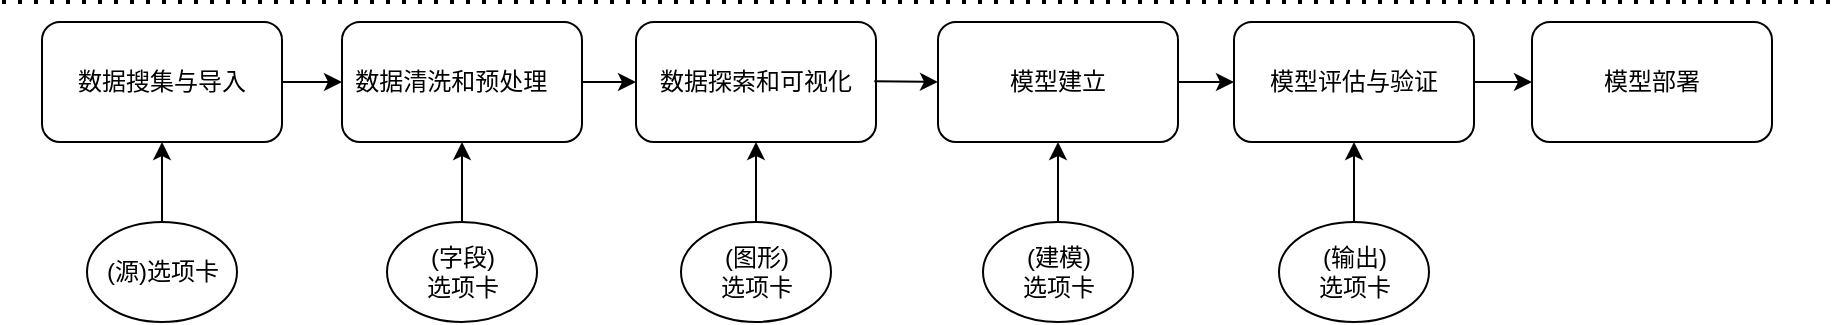 <mxfile version="23.0.2" type="github">
  <diagram name="第 1 页" id="SnYUA65CdviNpR8WSIwn">
    <mxGraphModel dx="957" dy="426" grid="1" gridSize="10" guides="1" tooltips="1" connect="1" arrows="1" fold="1" page="1" pageScale="1" pageWidth="827" pageHeight="1169" math="0" shadow="0">
      <root>
        <mxCell id="0" />
        <mxCell id="1" parent="0" />
        <mxCell id="jjsV2Re7MLpCuUnsC3J1-1" value="数据搜集与导入" style="rounded=1;whiteSpace=wrap;html=1;" parent="1" vertex="1">
          <mxGeometry x="100" y="280" width="120" height="60" as="geometry" />
        </mxCell>
        <mxCell id="jjsV2Re7MLpCuUnsC3J1-2" value="数据清洗和预处理&lt;span style=&quot;white-space: pre;&quot;&gt;&#x9;&lt;/span&gt;" style="rounded=1;whiteSpace=wrap;html=1;" parent="1" vertex="1">
          <mxGeometry x="250" y="280" width="120" height="60" as="geometry" />
        </mxCell>
        <mxCell id="jjsV2Re7MLpCuUnsC3J1-3" value="数据探索和可视化" style="rounded=1;whiteSpace=wrap;html=1;" parent="1" vertex="1">
          <mxGeometry x="397" y="280" width="120" height="60" as="geometry" />
        </mxCell>
        <mxCell id="jjsV2Re7MLpCuUnsC3J1-4" value="模型建立" style="rounded=1;whiteSpace=wrap;html=1;" parent="1" vertex="1">
          <mxGeometry x="548" y="280" width="120" height="60" as="geometry" />
        </mxCell>
        <mxCell id="jjsV2Re7MLpCuUnsC3J1-5" value="模型评估与验证" style="rounded=1;whiteSpace=wrap;html=1;" parent="1" vertex="1">
          <mxGeometry x="696" y="280" width="120" height="60" as="geometry" />
        </mxCell>
        <mxCell id="jjsV2Re7MLpCuUnsC3J1-6" value="模型部署" style="rounded=1;whiteSpace=wrap;html=1;" parent="1" vertex="1">
          <mxGeometry x="845" y="280" width="120" height="60" as="geometry" />
        </mxCell>
        <mxCell id="jjsV2Re7MLpCuUnsC3J1-7" value="" style="endArrow=classic;html=1;rounded=0;exitX=1;exitY=0.5;exitDx=0;exitDy=0;entryX=0;entryY=0.5;entryDx=0;entryDy=0;" parent="1" source="jjsV2Re7MLpCuUnsC3J1-1" target="jjsV2Re7MLpCuUnsC3J1-2" edge="1">
          <mxGeometry width="50" height="50" relative="1" as="geometry">
            <mxPoint x="210" y="440" as="sourcePoint" />
            <mxPoint x="260" y="390" as="targetPoint" />
          </mxGeometry>
        </mxCell>
        <mxCell id="jjsV2Re7MLpCuUnsC3J1-8" value="" style="endArrow=classic;html=1;rounded=0;exitX=1;exitY=0.5;exitDx=0;exitDy=0;entryX=0;entryY=0.5;entryDx=0;entryDy=0;" parent="1" source="jjsV2Re7MLpCuUnsC3J1-2" target="jjsV2Re7MLpCuUnsC3J1-3" edge="1">
          <mxGeometry width="50" height="50" relative="1" as="geometry">
            <mxPoint x="350" y="309.71" as="sourcePoint" />
            <mxPoint x="380" y="309.71" as="targetPoint" />
          </mxGeometry>
        </mxCell>
        <mxCell id="jjsV2Re7MLpCuUnsC3J1-9" value="" style="endArrow=classic;html=1;rounded=0;exitX=0.993;exitY=0.494;exitDx=0;exitDy=0;entryX=0;entryY=0.5;entryDx=0;entryDy=0;exitPerimeter=0;" parent="1" source="jjsV2Re7MLpCuUnsC3J1-3" target="jjsV2Re7MLpCuUnsC3J1-4" edge="1">
          <mxGeometry width="50" height="50" relative="1" as="geometry">
            <mxPoint x="490" y="309.71" as="sourcePoint" />
            <mxPoint x="520" y="309.71" as="targetPoint" />
          </mxGeometry>
        </mxCell>
        <mxCell id="jjsV2Re7MLpCuUnsC3J1-10" value="" style="endArrow=classic;html=1;rounded=0;entryX=0;entryY=0.5;entryDx=0;entryDy=0;exitX=1;exitY=0.5;exitDx=0;exitDy=0;" parent="1" source="jjsV2Re7MLpCuUnsC3J1-4" target="jjsV2Re7MLpCuUnsC3J1-5" edge="1">
          <mxGeometry width="50" height="50" relative="1" as="geometry">
            <mxPoint x="670" y="310" as="sourcePoint" />
            <mxPoint x="690" y="309.92" as="targetPoint" />
          </mxGeometry>
        </mxCell>
        <mxCell id="jjsV2Re7MLpCuUnsC3J1-11" value="" style="endArrow=classic;html=1;rounded=0;exitX=1;exitY=0.5;exitDx=0;exitDy=0;" parent="1" source="jjsV2Re7MLpCuUnsC3J1-5" target="jjsV2Re7MLpCuUnsC3J1-6" edge="1">
          <mxGeometry width="50" height="50" relative="1" as="geometry">
            <mxPoint x="770" y="309.71" as="sourcePoint" />
            <mxPoint x="800" y="309.71" as="targetPoint" />
          </mxGeometry>
        </mxCell>
        <mxCell id="jjsV2Re7MLpCuUnsC3J1-12" value="(建模)&lt;br&gt;选项卡" style="ellipse;whiteSpace=wrap;html=1;" parent="1" vertex="1">
          <mxGeometry x="570.5" y="380" width="75" height="50" as="geometry" />
        </mxCell>
        <mxCell id="jjsV2Re7MLpCuUnsC3J1-13" value="(源)选项卡" style="ellipse;whiteSpace=wrap;html=1;" parent="1" vertex="1">
          <mxGeometry x="122.5" y="380" width="75" height="50" as="geometry" />
        </mxCell>
        <mxCell id="jjsV2Re7MLpCuUnsC3J1-14" value="(字段)&lt;br&gt;选项卡" style="ellipse;whiteSpace=wrap;html=1;" parent="1" vertex="1">
          <mxGeometry x="272.5" y="380" width="75" height="50" as="geometry" />
        </mxCell>
        <mxCell id="jjsV2Re7MLpCuUnsC3J1-15" value="(图形)&lt;br&gt;选项卡" style="ellipse;whiteSpace=wrap;html=1;" parent="1" vertex="1">
          <mxGeometry x="419.5" y="380" width="75" height="50" as="geometry" />
        </mxCell>
        <mxCell id="jjsV2Re7MLpCuUnsC3J1-16" value="(输出)&lt;br&gt;选项卡" style="ellipse;whiteSpace=wrap;html=1;" parent="1" vertex="1">
          <mxGeometry x="718.5" y="380" width="75" height="50" as="geometry" />
        </mxCell>
        <mxCell id="jjsV2Re7MLpCuUnsC3J1-17" value="" style="endArrow=classic;html=1;rounded=0;exitX=0.5;exitY=0;exitDx=0;exitDy=0;entryX=0.5;entryY=1;entryDx=0;entryDy=0;" parent="1" source="jjsV2Re7MLpCuUnsC3J1-13" target="jjsV2Re7MLpCuUnsC3J1-1" edge="1">
          <mxGeometry width="50" height="50" relative="1" as="geometry">
            <mxPoint x="210" y="470" as="sourcePoint" />
            <mxPoint x="260" y="420" as="targetPoint" />
          </mxGeometry>
        </mxCell>
        <mxCell id="jjsV2Re7MLpCuUnsC3J1-19" value="" style="endArrow=classic;html=1;rounded=0;exitX=0.5;exitY=0;exitDx=0;exitDy=0;entryX=0.5;entryY=1;entryDx=0;entryDy=0;" parent="1" source="jjsV2Re7MLpCuUnsC3J1-14" target="jjsV2Re7MLpCuUnsC3J1-2" edge="1">
          <mxGeometry width="50" height="50" relative="1" as="geometry">
            <mxPoint x="360" y="400" as="sourcePoint" />
            <mxPoint x="360" y="360" as="targetPoint" />
          </mxGeometry>
        </mxCell>
        <mxCell id="jjsV2Re7MLpCuUnsC3J1-20" value="" style="endArrow=classic;html=1;rounded=0;exitX=0.5;exitY=0;exitDx=0;exitDy=0;entryX=0.5;entryY=1;entryDx=0;entryDy=0;" parent="1" source="jjsV2Re7MLpCuUnsC3J1-15" target="jjsV2Re7MLpCuUnsC3J1-3" edge="1">
          <mxGeometry width="50" height="50" relative="1" as="geometry">
            <mxPoint x="413" y="400" as="sourcePoint" />
            <mxPoint x="413" y="360" as="targetPoint" />
          </mxGeometry>
        </mxCell>
        <mxCell id="jjsV2Re7MLpCuUnsC3J1-21" value="" style="endArrow=classic;html=1;rounded=0;exitX=0.5;exitY=0;exitDx=0;exitDy=0;entryX=0.5;entryY=1;entryDx=0;entryDy=0;" parent="1" source="jjsV2Re7MLpCuUnsC3J1-12" target="jjsV2Re7MLpCuUnsC3J1-4" edge="1">
          <mxGeometry width="50" height="50" relative="1" as="geometry">
            <mxPoint x="660" y="390" as="sourcePoint" />
            <mxPoint x="660" y="350" as="targetPoint" />
          </mxGeometry>
        </mxCell>
        <mxCell id="jjsV2Re7MLpCuUnsC3J1-22" value="" style="endArrow=classic;html=1;rounded=0;entryX=0.5;entryY=1;entryDx=0;entryDy=0;" parent="1" source="jjsV2Re7MLpCuUnsC3J1-16" target="jjsV2Re7MLpCuUnsC3J1-5" edge="1">
          <mxGeometry width="50" height="50" relative="1" as="geometry">
            <mxPoint x="816" y="400" as="sourcePoint" />
            <mxPoint x="816" y="360" as="targetPoint" />
          </mxGeometry>
        </mxCell>
        <mxCell id="v5_V6CCsYCj5nYB829XB-1" value="" style="endArrow=none;dashed=1;html=1;dashPattern=1 3;strokeWidth=2;rounded=0;" edge="1" parent="1">
          <mxGeometry width="50" height="50" relative="1" as="geometry">
            <mxPoint x="80" y="270" as="sourcePoint" />
            <mxPoint x="1000" y="270" as="targetPoint" />
          </mxGeometry>
        </mxCell>
      </root>
    </mxGraphModel>
  </diagram>
</mxfile>
